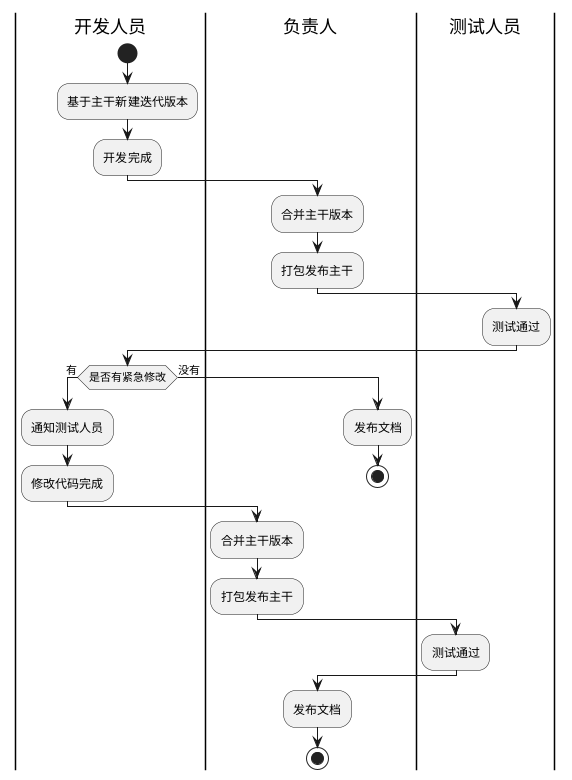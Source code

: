 @startuml
|开发人员|
start
:基于主干新建迭代版本;
:开发完成;
|负责人|
:合并主干版本;
:打包发布主干;
|测试人员|
:测试通过;
|开发人员|
if (是否有紧急修改) then (有)
    :通知测试人员;
    :修改代码完成;
    |负责人|
    :合并主干版本;
    :打包发布主干;
    |测试人员|
    :测试通过;
else (没有)
    |负责人|
    :发布文档;
    stop
endif
|负责人|
:发布文档;

stop
@enduml
